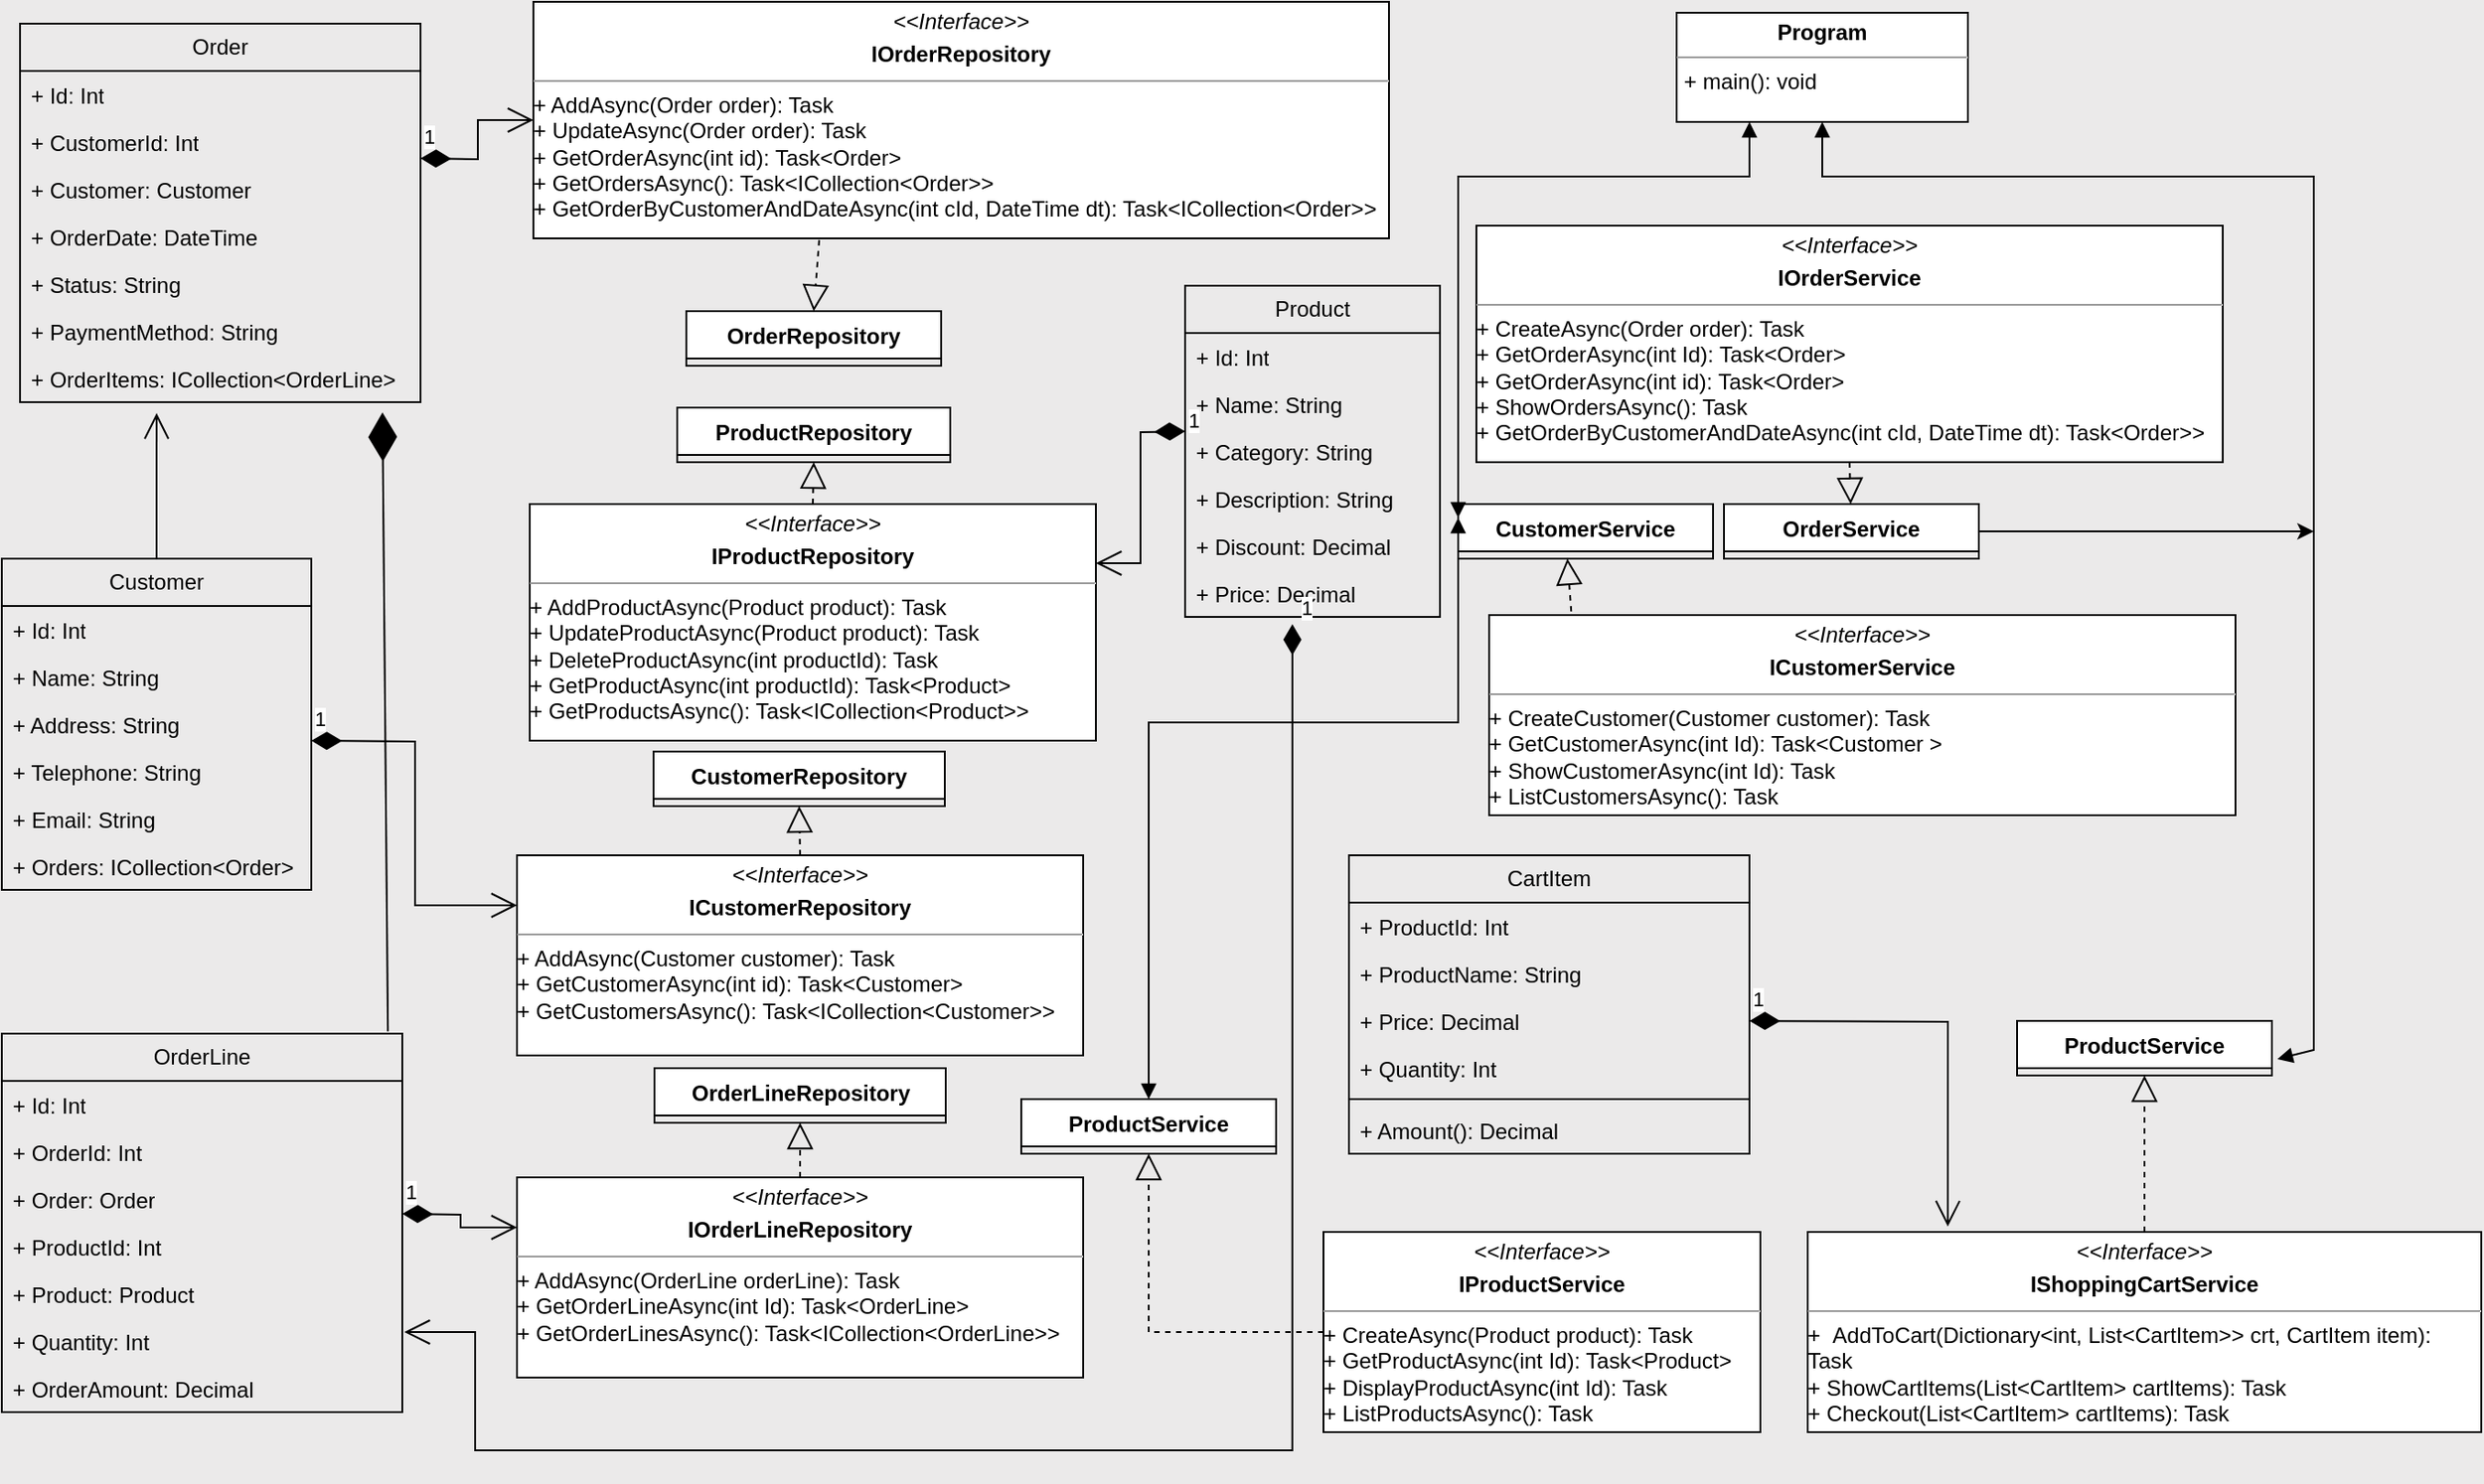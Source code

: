 <mxfile version="22.1.3" type="github">
  <diagram id="C5RBs43oDa-KdzZeNtuy" name="Page-1">
    <mxGraphModel dx="1386" dy="785" grid="1" gridSize="10" guides="1" tooltips="1" connect="1" arrows="1" fold="1" page="1" pageScale="1" pageWidth="827" pageHeight="1169" background="#ebeaea" math="0" shadow="0">
      <root>
        <mxCell id="WIyWlLk6GJQsqaUBKTNV-0" />
        <mxCell id="WIyWlLk6GJQsqaUBKTNV-1" parent="WIyWlLk6GJQsqaUBKTNV-0" />
        <mxCell id="kOOvbCI_bqlSAKAwKEm9-1" value="&lt;p style=&quot;margin:0px;margin-top:4px;text-align:center;&quot;&gt;&lt;b&gt;Program&lt;/b&gt;&lt;br&gt;&lt;/p&gt;&lt;hr size=&quot;1&quot;&gt;&lt;p style=&quot;margin:0px;margin-left:4px;&quot;&gt;&lt;/p&gt;&lt;p style=&quot;margin:0px;margin-left:4px;&quot;&gt;+ main(): void&lt;/p&gt;" style="verticalAlign=top;align=left;overflow=fill;fontSize=12;fontFamily=Helvetica;html=1;whiteSpace=wrap;" vertex="1" parent="WIyWlLk6GJQsqaUBKTNV-1">
          <mxGeometry x="930" y="10" width="160" height="60" as="geometry" />
        </mxCell>
        <mxCell id="kOOvbCI_bqlSAKAwKEm9-2" value="CustomerRepository" style="swimlane;fontStyle=1;align=center;verticalAlign=top;childLayout=stackLayout;horizontal=1;startSize=26;horizontalStack=0;resizeParent=1;resizeParentMax=0;resizeLast=0;collapsible=1;marginBottom=0;whiteSpace=wrap;html=1;" vertex="1" collapsed="1" parent="WIyWlLk6GJQsqaUBKTNV-1">
          <mxGeometry x="368" y="416" width="160" height="30" as="geometry">
            <mxRectangle x="40" y="400" width="310" height="138" as="alternateBounds" />
          </mxGeometry>
        </mxCell>
        <mxCell id="kOOvbCI_bqlSAKAwKEm9-3" value="- context: ICustomerRepository" style="text;strokeColor=none;fillColor=none;align=left;verticalAlign=top;spacingLeft=4;spacingRight=4;overflow=hidden;rotatable=0;points=[[0,0.5],[1,0.5]];portConstraint=eastwest;whiteSpace=wrap;html=1;" vertex="1" parent="kOOvbCI_bqlSAKAwKEm9-2">
          <mxGeometry y="26" width="310" height="26" as="geometry" />
        </mxCell>
        <mxCell id="kOOvbCI_bqlSAKAwKEm9-4" value="" style="line;strokeWidth=1;fillColor=none;align=left;verticalAlign=middle;spacingTop=-1;spacingLeft=3;spacingRight=3;rotatable=0;labelPosition=right;points=[];portConstraint=eastwest;strokeColor=inherit;" vertex="1" parent="kOOvbCI_bqlSAKAwKEm9-2">
          <mxGeometry y="52" width="310" height="8" as="geometry" />
        </mxCell>
        <mxCell id="kOOvbCI_bqlSAKAwKEm9-5" value="+ AddAsync(Customer customer): Task" style="text;strokeColor=none;fillColor=none;align=left;verticalAlign=top;spacingLeft=4;spacingRight=4;overflow=hidden;rotatable=0;points=[[0,0.5],[1,0.5]];portConstraint=eastwest;whiteSpace=wrap;html=1;" vertex="1" parent="kOOvbCI_bqlSAKAwKEm9-2">
          <mxGeometry y="60" width="310" height="26" as="geometry" />
        </mxCell>
        <mxCell id="kOOvbCI_bqlSAKAwKEm9-6" value="+ GetCustomerAsync(int id): Task&amp;lt;Customer&amp;gt;" style="text;strokeColor=none;fillColor=none;align=left;verticalAlign=top;spacingLeft=4;spacingRight=4;overflow=hidden;rotatable=0;points=[[0,0.5],[1,0.5]];portConstraint=eastwest;whiteSpace=wrap;html=1;" vertex="1" parent="kOOvbCI_bqlSAKAwKEm9-2">
          <mxGeometry y="86" width="310" height="26" as="geometry" />
        </mxCell>
        <mxCell id="kOOvbCI_bqlSAKAwKEm9-7" value="+ GetCustomersAsync(): Task&amp;lt;ICollection&amp;lt;Customer&amp;gt;&amp;gt;" style="text;strokeColor=none;fillColor=none;align=left;verticalAlign=top;spacingLeft=4;spacingRight=4;overflow=hidden;rotatable=0;points=[[0,0.5],[1,0.5]];portConstraint=eastwest;whiteSpace=wrap;html=1;" vertex="1" parent="kOOvbCI_bqlSAKAwKEm9-2">
          <mxGeometry y="112" width="310" height="26" as="geometry" />
        </mxCell>
        <mxCell id="kOOvbCI_bqlSAKAwKEm9-8" value="ProductRepository" style="swimlane;fontStyle=1;align=center;verticalAlign=top;childLayout=stackLayout;horizontal=1;startSize=26;horizontalStack=0;resizeParent=1;resizeParentMax=0;resizeLast=0;collapsible=1;marginBottom=0;whiteSpace=wrap;html=1;" vertex="1" collapsed="1" parent="WIyWlLk6GJQsqaUBKTNV-1">
          <mxGeometry x="381" y="227" width="150" height="30" as="geometry">
            <mxRectangle x="6" y="340" width="290" height="192" as="alternateBounds" />
          </mxGeometry>
        </mxCell>
        <mxCell id="kOOvbCI_bqlSAKAwKEm9-9" value="- context: IProductRepository" style="text;strokeColor=none;fillColor=none;align=left;verticalAlign=top;spacingLeft=4;spacingRight=4;overflow=hidden;rotatable=0;points=[[0,0.5],[1,0.5]];portConstraint=eastwest;whiteSpace=wrap;html=1;" vertex="1" parent="kOOvbCI_bqlSAKAwKEm9-8">
          <mxGeometry y="26" width="290" height="26" as="geometry" />
        </mxCell>
        <mxCell id="kOOvbCI_bqlSAKAwKEm9-10" value="" style="line;strokeWidth=1;fillColor=none;align=left;verticalAlign=middle;spacingTop=-1;spacingLeft=3;spacingRight=3;rotatable=0;labelPosition=right;points=[];portConstraint=eastwest;strokeColor=inherit;" vertex="1" parent="kOOvbCI_bqlSAKAwKEm9-8">
          <mxGeometry y="52" width="290" height="8" as="geometry" />
        </mxCell>
        <mxCell id="kOOvbCI_bqlSAKAwKEm9-11" value="+ AddProductAsync(Product product): Task" style="text;strokeColor=none;fillColor=none;align=left;verticalAlign=top;spacingLeft=4;spacingRight=4;overflow=hidden;rotatable=0;points=[[0,0.5],[1,0.5]];portConstraint=eastwest;whiteSpace=wrap;html=1;" vertex="1" parent="kOOvbCI_bqlSAKAwKEm9-8">
          <mxGeometry y="60" width="290" height="26" as="geometry" />
        </mxCell>
        <mxCell id="kOOvbCI_bqlSAKAwKEm9-15" value="+ UpdateProductAsync(Product product): Task" style="text;strokeColor=none;fillColor=none;align=left;verticalAlign=top;spacingLeft=4;spacingRight=4;overflow=hidden;rotatable=0;points=[[0,0.5],[1,0.5]];portConstraint=eastwest;whiteSpace=wrap;html=1;" vertex="1" parent="kOOvbCI_bqlSAKAwKEm9-8">
          <mxGeometry y="86" width="290" height="26" as="geometry" />
        </mxCell>
        <mxCell id="kOOvbCI_bqlSAKAwKEm9-16" value="+ DeleteProductAsync(int productId): Task" style="text;strokeColor=none;fillColor=none;align=left;verticalAlign=top;spacingLeft=4;spacingRight=4;overflow=hidden;rotatable=0;points=[[0,0.5],[1,0.5]];portConstraint=eastwest;whiteSpace=wrap;html=1;" vertex="1" parent="kOOvbCI_bqlSAKAwKEm9-8">
          <mxGeometry y="112" width="290" height="28" as="geometry" />
        </mxCell>
        <mxCell id="kOOvbCI_bqlSAKAwKEm9-12" value="+ GetProductAsync(int productId): Task&amp;lt;Product&amp;gt;" style="text;strokeColor=none;fillColor=none;align=left;verticalAlign=top;spacingLeft=4;spacingRight=4;overflow=hidden;rotatable=0;points=[[0,0.5],[1,0.5]];portConstraint=eastwest;whiteSpace=wrap;html=1;" vertex="1" parent="kOOvbCI_bqlSAKAwKEm9-8">
          <mxGeometry y="140" width="290" height="26" as="geometry" />
        </mxCell>
        <mxCell id="kOOvbCI_bqlSAKAwKEm9-13" value="+ GetProductsAsync(): Task&amp;lt;ICollection&amp;lt;Product&amp;gt;&amp;gt;" style="text;strokeColor=none;fillColor=none;align=left;verticalAlign=top;spacingLeft=4;spacingRight=4;overflow=hidden;rotatable=0;points=[[0,0.5],[1,0.5]];portConstraint=eastwest;whiteSpace=wrap;html=1;" vertex="1" parent="kOOvbCI_bqlSAKAwKEm9-8">
          <mxGeometry y="166" width="290" height="26" as="geometry" />
        </mxCell>
        <mxCell id="kOOvbCI_bqlSAKAwKEm9-17" value="OrderRepository" style="swimlane;fontStyle=1;align=center;verticalAlign=top;childLayout=stackLayout;horizontal=1;startSize=26;horizontalStack=0;resizeParent=1;resizeParentMax=0;resizeLast=0;collapsible=1;marginBottom=0;whiteSpace=wrap;html=1;" vertex="1" collapsed="1" parent="WIyWlLk6GJQsqaUBKTNV-1">
          <mxGeometry x="386" y="174" width="140" height="30" as="geometry">
            <mxRectangle x="6" y="165" width="480" height="190" as="alternateBounds" />
          </mxGeometry>
        </mxCell>
        <mxCell id="kOOvbCI_bqlSAKAwKEm9-18" value="- context: IOrderRepository" style="text;strokeColor=none;fillColor=none;align=left;verticalAlign=top;spacingLeft=4;spacingRight=4;overflow=hidden;rotatable=0;points=[[0,0.5],[1,0.5]];portConstraint=eastwest;whiteSpace=wrap;html=1;" vertex="1" parent="kOOvbCI_bqlSAKAwKEm9-17">
          <mxGeometry y="26" width="480" height="26" as="geometry" />
        </mxCell>
        <mxCell id="kOOvbCI_bqlSAKAwKEm9-19" value="" style="line;strokeWidth=1;fillColor=none;align=left;verticalAlign=middle;spacingTop=-1;spacingLeft=3;spacingRight=3;rotatable=0;labelPosition=right;points=[];portConstraint=eastwest;strokeColor=inherit;" vertex="1" parent="kOOvbCI_bqlSAKAwKEm9-17">
          <mxGeometry y="52" width="480" height="8" as="geometry" />
        </mxCell>
        <mxCell id="kOOvbCI_bqlSAKAwKEm9-20" value="+ AddAsync(Order order): Task" style="text;strokeColor=none;fillColor=none;align=left;verticalAlign=top;spacingLeft=4;spacingRight=4;overflow=hidden;rotatable=0;points=[[0,0.5],[1,0.5]];portConstraint=eastwest;whiteSpace=wrap;html=1;" vertex="1" parent="kOOvbCI_bqlSAKAwKEm9-17">
          <mxGeometry y="60" width="480" height="26" as="geometry" />
        </mxCell>
        <mxCell id="kOOvbCI_bqlSAKAwKEm9-24" value="+ &amp;nbsp;UpdateAsync(Order order): Task" style="text;strokeColor=none;fillColor=none;align=left;verticalAlign=top;spacingLeft=4;spacingRight=4;overflow=hidden;rotatable=0;points=[[0,0.5],[1,0.5]];portConstraint=eastwest;whiteSpace=wrap;html=1;" vertex="1" parent="kOOvbCI_bqlSAKAwKEm9-17">
          <mxGeometry y="86" width="480" height="26" as="geometry" />
        </mxCell>
        <mxCell id="kOOvbCI_bqlSAKAwKEm9-21" value="+ GetOrderAsync(int id): Task&amp;lt;Order&amp;gt;" style="text;strokeColor=none;fillColor=none;align=left;verticalAlign=top;spacingLeft=4;spacingRight=4;overflow=hidden;rotatable=0;points=[[0,0.5],[1,0.5]];portConstraint=eastwest;whiteSpace=wrap;html=1;" vertex="1" parent="kOOvbCI_bqlSAKAwKEm9-17">
          <mxGeometry y="112" width="480" height="26" as="geometry" />
        </mxCell>
        <mxCell id="kOOvbCI_bqlSAKAwKEm9-22" value="+ GetOrdersAsync(): Task&amp;lt;ICollection&amp;lt;Order&amp;gt;&amp;gt;" style="text;strokeColor=none;fillColor=none;align=left;verticalAlign=top;spacingLeft=4;spacingRight=4;overflow=hidden;rotatable=0;points=[[0,0.5],[1,0.5]];portConstraint=eastwest;whiteSpace=wrap;html=1;" vertex="1" parent="kOOvbCI_bqlSAKAwKEm9-17">
          <mxGeometry y="138" width="480" height="26" as="geometry" />
        </mxCell>
        <mxCell id="kOOvbCI_bqlSAKAwKEm9-25" value="+ GetOrderByCustomerAndDateAsync(int cId, DateTime dt): Task&amp;lt;ICollection&amp;lt;Order&amp;gt;&amp;gt;" style="text;strokeColor=none;fillColor=none;align=left;verticalAlign=top;spacingLeft=4;spacingRight=4;overflow=hidden;rotatable=0;points=[[0,0.5],[1,0.5]];portConstraint=eastwest;whiteSpace=wrap;html=1;" vertex="1" parent="kOOvbCI_bqlSAKAwKEm9-17">
          <mxGeometry y="164" width="480" height="26" as="geometry" />
        </mxCell>
        <mxCell id="kOOvbCI_bqlSAKAwKEm9-27" value="OrderLineRepository" style="swimlane;fontStyle=1;align=center;verticalAlign=top;childLayout=stackLayout;horizontal=1;startSize=26;horizontalStack=0;resizeParent=1;resizeParentMax=0;resizeLast=0;collapsible=1;marginBottom=0;whiteSpace=wrap;html=1;" vertex="1" collapsed="1" parent="WIyWlLk6GJQsqaUBKTNV-1">
          <mxGeometry x="368.5" y="590" width="160" height="30" as="geometry">
            <mxRectangle x="380" y="400" width="310" height="138" as="alternateBounds" />
          </mxGeometry>
        </mxCell>
        <mxCell id="kOOvbCI_bqlSAKAwKEm9-28" value="- context: IOrderLineRepository" style="text;strokeColor=none;fillColor=none;align=left;verticalAlign=top;spacingLeft=4;spacingRight=4;overflow=hidden;rotatable=0;points=[[0,0.5],[1,0.5]];portConstraint=eastwest;whiteSpace=wrap;html=1;" vertex="1" parent="kOOvbCI_bqlSAKAwKEm9-27">
          <mxGeometry y="26" width="310" height="26" as="geometry" />
        </mxCell>
        <mxCell id="kOOvbCI_bqlSAKAwKEm9-29" value="" style="line;strokeWidth=1;fillColor=none;align=left;verticalAlign=middle;spacingTop=-1;spacingLeft=3;spacingRight=3;rotatable=0;labelPosition=right;points=[];portConstraint=eastwest;strokeColor=inherit;" vertex="1" parent="kOOvbCI_bqlSAKAwKEm9-27">
          <mxGeometry y="52" width="310" height="8" as="geometry" />
        </mxCell>
        <mxCell id="kOOvbCI_bqlSAKAwKEm9-30" value="+ AddAsync(OrderLine orderLine): Task" style="text;strokeColor=none;fillColor=none;align=left;verticalAlign=top;spacingLeft=4;spacingRight=4;overflow=hidden;rotatable=0;points=[[0,0.5],[1,0.5]];portConstraint=eastwest;whiteSpace=wrap;html=1;" vertex="1" parent="kOOvbCI_bqlSAKAwKEm9-27">
          <mxGeometry y="60" width="310" height="26" as="geometry" />
        </mxCell>
        <mxCell id="kOOvbCI_bqlSAKAwKEm9-31" value="+ GetOrderLineAsync(int Id): Task&amp;lt;OrderLine&amp;gt;" style="text;strokeColor=none;fillColor=none;align=left;verticalAlign=top;spacingLeft=4;spacingRight=4;overflow=hidden;rotatable=0;points=[[0,0.5],[1,0.5]];portConstraint=eastwest;whiteSpace=wrap;html=1;" vertex="1" parent="kOOvbCI_bqlSAKAwKEm9-27">
          <mxGeometry y="86" width="310" height="26" as="geometry" />
        </mxCell>
        <mxCell id="kOOvbCI_bqlSAKAwKEm9-32" value="+ GetOrderLinesAsync(): Task&amp;lt;ICollection&amp;lt;OrderLine&amp;gt;&amp;gt;" style="text;strokeColor=none;fillColor=none;align=left;verticalAlign=top;spacingLeft=4;spacingRight=4;overflow=hidden;rotatable=0;points=[[0,0.5],[1,0.5]];portConstraint=eastwest;whiteSpace=wrap;html=1;" vertex="1" parent="kOOvbCI_bqlSAKAwKEm9-27">
          <mxGeometry y="112" width="310" height="26" as="geometry" />
        </mxCell>
        <mxCell id="kOOvbCI_bqlSAKAwKEm9-35" value="Customer" style="swimlane;fontStyle=0;childLayout=stackLayout;horizontal=1;startSize=26;fillColor=none;horizontalStack=0;resizeParent=1;resizeParentMax=0;resizeLast=0;collapsible=1;marginBottom=0;whiteSpace=wrap;html=1;" vertex="1" parent="WIyWlLk6GJQsqaUBKTNV-1">
          <mxGeometry x="10" y="310" width="170" height="182" as="geometry" />
        </mxCell>
        <mxCell id="kOOvbCI_bqlSAKAwKEm9-36" value="+ Id: Int" style="text;strokeColor=none;fillColor=none;align=left;verticalAlign=top;spacingLeft=4;spacingRight=4;overflow=hidden;rotatable=0;points=[[0,0.5],[1,0.5]];portConstraint=eastwest;whiteSpace=wrap;html=1;" vertex="1" parent="kOOvbCI_bqlSAKAwKEm9-35">
          <mxGeometry y="26" width="170" height="26" as="geometry" />
        </mxCell>
        <mxCell id="kOOvbCI_bqlSAKAwKEm9-37" value="+ Name: String" style="text;strokeColor=none;fillColor=none;align=left;verticalAlign=top;spacingLeft=4;spacingRight=4;overflow=hidden;rotatable=0;points=[[0,0.5],[1,0.5]];portConstraint=eastwest;whiteSpace=wrap;html=1;" vertex="1" parent="kOOvbCI_bqlSAKAwKEm9-35">
          <mxGeometry y="52" width="170" height="26" as="geometry" />
        </mxCell>
        <mxCell id="kOOvbCI_bqlSAKAwKEm9-38" value="+ Address: String" style="text;strokeColor=none;fillColor=none;align=left;verticalAlign=top;spacingLeft=4;spacingRight=4;overflow=hidden;rotatable=0;points=[[0,0.5],[1,0.5]];portConstraint=eastwest;whiteSpace=wrap;html=1;" vertex="1" parent="kOOvbCI_bqlSAKAwKEm9-35">
          <mxGeometry y="78" width="170" height="26" as="geometry" />
        </mxCell>
        <mxCell id="kOOvbCI_bqlSAKAwKEm9-39" value="+ Telephone: String" style="text;strokeColor=none;fillColor=none;align=left;verticalAlign=top;spacingLeft=4;spacingRight=4;overflow=hidden;rotatable=0;points=[[0,0.5],[1,0.5]];portConstraint=eastwest;whiteSpace=wrap;html=1;" vertex="1" parent="kOOvbCI_bqlSAKAwKEm9-35">
          <mxGeometry y="104" width="170" height="26" as="geometry" />
        </mxCell>
        <mxCell id="kOOvbCI_bqlSAKAwKEm9-40" value="+ Email: String" style="text;strokeColor=none;fillColor=none;align=left;verticalAlign=top;spacingLeft=4;spacingRight=4;overflow=hidden;rotatable=0;points=[[0,0.5],[1,0.5]];portConstraint=eastwest;whiteSpace=wrap;html=1;" vertex="1" parent="kOOvbCI_bqlSAKAwKEm9-35">
          <mxGeometry y="130" width="170" height="26" as="geometry" />
        </mxCell>
        <mxCell id="kOOvbCI_bqlSAKAwKEm9-41" value="+ Orders: ICollection&amp;lt;Order&amp;gt;" style="text;strokeColor=none;fillColor=none;align=left;verticalAlign=top;spacingLeft=4;spacingRight=4;overflow=hidden;rotatable=0;points=[[0,0.5],[1,0.5]];portConstraint=eastwest;whiteSpace=wrap;html=1;" vertex="1" parent="kOOvbCI_bqlSAKAwKEm9-35">
          <mxGeometry y="156" width="170" height="26" as="geometry" />
        </mxCell>
        <mxCell id="kOOvbCI_bqlSAKAwKEm9-42" value="Product" style="swimlane;fontStyle=0;childLayout=stackLayout;horizontal=1;startSize=26;fillColor=none;horizontalStack=0;resizeParent=1;resizeParentMax=0;resizeLast=0;collapsible=1;marginBottom=0;whiteSpace=wrap;html=1;" vertex="1" parent="WIyWlLk6GJQsqaUBKTNV-1">
          <mxGeometry x="660" y="160" width="140" height="182" as="geometry" />
        </mxCell>
        <mxCell id="kOOvbCI_bqlSAKAwKEm9-43" value="+ Id: Int" style="text;strokeColor=none;fillColor=none;align=left;verticalAlign=top;spacingLeft=4;spacingRight=4;overflow=hidden;rotatable=0;points=[[0,0.5],[1,0.5]];portConstraint=eastwest;whiteSpace=wrap;html=1;" vertex="1" parent="kOOvbCI_bqlSAKAwKEm9-42">
          <mxGeometry y="26" width="140" height="26" as="geometry" />
        </mxCell>
        <mxCell id="kOOvbCI_bqlSAKAwKEm9-44" value="+ Name: String" style="text;strokeColor=none;fillColor=none;align=left;verticalAlign=top;spacingLeft=4;spacingRight=4;overflow=hidden;rotatable=0;points=[[0,0.5],[1,0.5]];portConstraint=eastwest;whiteSpace=wrap;html=1;" vertex="1" parent="kOOvbCI_bqlSAKAwKEm9-42">
          <mxGeometry y="52" width="140" height="26" as="geometry" />
        </mxCell>
        <mxCell id="kOOvbCI_bqlSAKAwKEm9-112" value="1" style="endArrow=open;html=1;endSize=12;startArrow=diamondThin;startSize=14;startFill=1;edgeStyle=orthogonalEdgeStyle;align=left;verticalAlign=bottom;rounded=0;entryX=1;entryY=0.25;entryDx=0;entryDy=0;" edge="1" parent="kOOvbCI_bqlSAKAwKEm9-42" target="kOOvbCI_bqlSAKAwKEm9-84">
          <mxGeometry x="-1" y="3" relative="1" as="geometry">
            <mxPoint y="80" as="sourcePoint" />
            <mxPoint x="160" y="80" as="targetPoint" />
          </mxGeometry>
        </mxCell>
        <mxCell id="kOOvbCI_bqlSAKAwKEm9-45" value="+ Category: String" style="text;strokeColor=none;fillColor=none;align=left;verticalAlign=top;spacingLeft=4;spacingRight=4;overflow=hidden;rotatable=0;points=[[0,0.5],[1,0.5]];portConstraint=eastwest;whiteSpace=wrap;html=1;" vertex="1" parent="kOOvbCI_bqlSAKAwKEm9-42">
          <mxGeometry y="78" width="140" height="26" as="geometry" />
        </mxCell>
        <mxCell id="kOOvbCI_bqlSAKAwKEm9-46" value="+ Description: String" style="text;strokeColor=none;fillColor=none;align=left;verticalAlign=top;spacingLeft=4;spacingRight=4;overflow=hidden;rotatable=0;points=[[0,0.5],[1,0.5]];portConstraint=eastwest;whiteSpace=wrap;html=1;" vertex="1" parent="kOOvbCI_bqlSAKAwKEm9-42">
          <mxGeometry y="104" width="140" height="26" as="geometry" />
        </mxCell>
        <mxCell id="kOOvbCI_bqlSAKAwKEm9-47" value="+ Discount: Decimal" style="text;strokeColor=none;fillColor=none;align=left;verticalAlign=top;spacingLeft=4;spacingRight=4;overflow=hidden;rotatable=0;points=[[0,0.5],[1,0.5]];portConstraint=eastwest;whiteSpace=wrap;html=1;" vertex="1" parent="kOOvbCI_bqlSAKAwKEm9-42">
          <mxGeometry y="130" width="140" height="26" as="geometry" />
        </mxCell>
        <mxCell id="kOOvbCI_bqlSAKAwKEm9-48" value="+ Price: Decimal" style="text;strokeColor=none;fillColor=none;align=left;verticalAlign=top;spacingLeft=4;spacingRight=4;overflow=hidden;rotatable=0;points=[[0,0.5],[1,0.5]];portConstraint=eastwest;whiteSpace=wrap;html=1;" vertex="1" parent="kOOvbCI_bqlSAKAwKEm9-42">
          <mxGeometry y="156" width="140" height="26" as="geometry" />
        </mxCell>
        <mxCell id="kOOvbCI_bqlSAKAwKEm9-50" value="Order" style="swimlane;fontStyle=0;childLayout=stackLayout;horizontal=1;startSize=26;fillColor=none;horizontalStack=0;resizeParent=1;resizeParentMax=0;resizeLast=0;collapsible=1;marginBottom=0;whiteSpace=wrap;html=1;" vertex="1" parent="WIyWlLk6GJQsqaUBKTNV-1">
          <mxGeometry x="20" y="16" width="220" height="208" as="geometry" />
        </mxCell>
        <mxCell id="kOOvbCI_bqlSAKAwKEm9-51" value="+ Id: Int" style="text;strokeColor=none;fillColor=none;align=left;verticalAlign=top;spacingLeft=4;spacingRight=4;overflow=hidden;rotatable=0;points=[[0,0.5],[1,0.5]];portConstraint=eastwest;whiteSpace=wrap;html=1;" vertex="1" parent="kOOvbCI_bqlSAKAwKEm9-50">
          <mxGeometry y="26" width="220" height="26" as="geometry" />
        </mxCell>
        <mxCell id="kOOvbCI_bqlSAKAwKEm9-52" value="+ CustomerId: Int" style="text;strokeColor=none;fillColor=none;align=left;verticalAlign=top;spacingLeft=4;spacingRight=4;overflow=hidden;rotatable=0;points=[[0,0.5],[1,0.5]];portConstraint=eastwest;whiteSpace=wrap;html=1;" vertex="1" parent="kOOvbCI_bqlSAKAwKEm9-50">
          <mxGeometry y="52" width="220" height="26" as="geometry" />
        </mxCell>
        <mxCell id="kOOvbCI_bqlSAKAwKEm9-53" value="+ Customer: Customer" style="text;strokeColor=none;fillColor=none;align=left;verticalAlign=top;spacingLeft=4;spacingRight=4;overflow=hidden;rotatable=0;points=[[0,0.5],[1,0.5]];portConstraint=eastwest;whiteSpace=wrap;html=1;" vertex="1" parent="kOOvbCI_bqlSAKAwKEm9-50">
          <mxGeometry y="78" width="220" height="26" as="geometry" />
        </mxCell>
        <mxCell id="kOOvbCI_bqlSAKAwKEm9-54" value="+ OrderDate: DateTime" style="text;strokeColor=none;fillColor=none;align=left;verticalAlign=top;spacingLeft=4;spacingRight=4;overflow=hidden;rotatable=0;points=[[0,0.5],[1,0.5]];portConstraint=eastwest;whiteSpace=wrap;html=1;" vertex="1" parent="kOOvbCI_bqlSAKAwKEm9-50">
          <mxGeometry y="104" width="220" height="26" as="geometry" />
        </mxCell>
        <mxCell id="kOOvbCI_bqlSAKAwKEm9-55" value="+ Status: String" style="text;strokeColor=none;fillColor=none;align=left;verticalAlign=top;spacingLeft=4;spacingRight=4;overflow=hidden;rotatable=0;points=[[0,0.5],[1,0.5]];portConstraint=eastwest;whiteSpace=wrap;html=1;" vertex="1" parent="kOOvbCI_bqlSAKAwKEm9-50">
          <mxGeometry y="130" width="220" height="26" as="geometry" />
        </mxCell>
        <mxCell id="kOOvbCI_bqlSAKAwKEm9-58" value="+ PaymentMethod: String" style="text;strokeColor=none;fillColor=none;align=left;verticalAlign=top;spacingLeft=4;spacingRight=4;overflow=hidden;rotatable=0;points=[[0,0.5],[1,0.5]];portConstraint=eastwest;whiteSpace=wrap;html=1;" vertex="1" parent="kOOvbCI_bqlSAKAwKEm9-50">
          <mxGeometry y="156" width="220" height="26" as="geometry" />
        </mxCell>
        <mxCell id="kOOvbCI_bqlSAKAwKEm9-56" value="+ OrderItems: ICollection&amp;lt;OrderLine&amp;gt;" style="text;strokeColor=none;fillColor=none;align=left;verticalAlign=top;spacingLeft=4;spacingRight=4;overflow=hidden;rotatable=0;points=[[0,0.5],[1,0.5]];portConstraint=eastwest;whiteSpace=wrap;html=1;" vertex="1" parent="kOOvbCI_bqlSAKAwKEm9-50">
          <mxGeometry y="182" width="220" height="26" as="geometry" />
        </mxCell>
        <mxCell id="kOOvbCI_bqlSAKAwKEm9-59" value="OrderLine" style="swimlane;fontStyle=0;childLayout=stackLayout;horizontal=1;startSize=26;fillColor=none;horizontalStack=0;resizeParent=1;resizeParentMax=0;resizeLast=0;collapsible=1;marginBottom=0;whiteSpace=wrap;html=1;" vertex="1" parent="WIyWlLk6GJQsqaUBKTNV-1">
          <mxGeometry x="10" y="571" width="220" height="208" as="geometry" />
        </mxCell>
        <mxCell id="kOOvbCI_bqlSAKAwKEm9-60" value="+ Id: Int" style="text;strokeColor=none;fillColor=none;align=left;verticalAlign=top;spacingLeft=4;spacingRight=4;overflow=hidden;rotatable=0;points=[[0,0.5],[1,0.5]];portConstraint=eastwest;whiteSpace=wrap;html=1;" vertex="1" parent="kOOvbCI_bqlSAKAwKEm9-59">
          <mxGeometry y="26" width="220" height="26" as="geometry" />
        </mxCell>
        <mxCell id="kOOvbCI_bqlSAKAwKEm9-61" value="+ OrderId: Int" style="text;strokeColor=none;fillColor=none;align=left;verticalAlign=top;spacingLeft=4;spacingRight=4;overflow=hidden;rotatable=0;points=[[0,0.5],[1,0.5]];portConstraint=eastwest;whiteSpace=wrap;html=1;" vertex="1" parent="kOOvbCI_bqlSAKAwKEm9-59">
          <mxGeometry y="52" width="220" height="26" as="geometry" />
        </mxCell>
        <mxCell id="kOOvbCI_bqlSAKAwKEm9-62" value="+ Order: Order" style="text;strokeColor=none;fillColor=none;align=left;verticalAlign=top;spacingLeft=4;spacingRight=4;overflow=hidden;rotatable=0;points=[[0,0.5],[1,0.5]];portConstraint=eastwest;whiteSpace=wrap;html=1;" vertex="1" parent="kOOvbCI_bqlSAKAwKEm9-59">
          <mxGeometry y="78" width="220" height="26" as="geometry" />
        </mxCell>
        <mxCell id="kOOvbCI_bqlSAKAwKEm9-107" value="1" style="endArrow=open;html=1;endSize=12;startArrow=diamondThin;startSize=14;startFill=1;edgeStyle=orthogonalEdgeStyle;align=left;verticalAlign=bottom;rounded=0;entryX=0;entryY=0.25;entryDx=0;entryDy=0;" edge="1" parent="kOOvbCI_bqlSAKAwKEm9-59" target="kOOvbCI_bqlSAKAwKEm9-97">
          <mxGeometry x="-1" y="3" relative="1" as="geometry">
            <mxPoint x="220" y="99" as="sourcePoint" />
            <mxPoint x="380" y="99" as="targetPoint" />
          </mxGeometry>
        </mxCell>
        <mxCell id="kOOvbCI_bqlSAKAwKEm9-68" value="+ ProductId: Int" style="text;strokeColor=none;fillColor=none;align=left;verticalAlign=top;spacingLeft=4;spacingRight=4;overflow=hidden;rotatable=0;points=[[0,0.5],[1,0.5]];portConstraint=eastwest;whiteSpace=wrap;html=1;" vertex="1" parent="kOOvbCI_bqlSAKAwKEm9-59">
          <mxGeometry y="104" width="220" height="26" as="geometry" />
        </mxCell>
        <mxCell id="kOOvbCI_bqlSAKAwKEm9-69" value="+ Product: Product" style="text;strokeColor=none;fillColor=none;align=left;verticalAlign=top;spacingLeft=4;spacingRight=4;overflow=hidden;rotatable=0;points=[[0,0.5],[1,0.5]];portConstraint=eastwest;whiteSpace=wrap;html=1;" vertex="1" parent="kOOvbCI_bqlSAKAwKEm9-59">
          <mxGeometry y="130" width="220" height="26" as="geometry" />
        </mxCell>
        <mxCell id="kOOvbCI_bqlSAKAwKEm9-63" value="+ Quantity: Int" style="text;strokeColor=none;fillColor=none;align=left;verticalAlign=top;spacingLeft=4;spacingRight=4;overflow=hidden;rotatable=0;points=[[0,0.5],[1,0.5]];portConstraint=eastwest;whiteSpace=wrap;html=1;" vertex="1" parent="kOOvbCI_bqlSAKAwKEm9-59">
          <mxGeometry y="156" width="220" height="26" as="geometry" />
        </mxCell>
        <mxCell id="kOOvbCI_bqlSAKAwKEm9-64" value="+ OrderAmount: Decimal" style="text;strokeColor=none;fillColor=none;align=left;verticalAlign=top;spacingLeft=4;spacingRight=4;overflow=hidden;rotatable=0;points=[[0,0.5],[1,0.5]];portConstraint=eastwest;whiteSpace=wrap;html=1;" vertex="1" parent="kOOvbCI_bqlSAKAwKEm9-59">
          <mxGeometry y="182" width="220" height="26" as="geometry" />
        </mxCell>
        <mxCell id="kOOvbCI_bqlSAKAwKEm9-72" value="CartItem" style="swimlane;fontStyle=0;childLayout=stackLayout;horizontal=1;startSize=26;fillColor=none;horizontalStack=0;resizeParent=1;resizeParentMax=0;resizeLast=0;collapsible=1;marginBottom=0;whiteSpace=wrap;html=1;" vertex="1" parent="WIyWlLk6GJQsqaUBKTNV-1">
          <mxGeometry x="750" y="473" width="220" height="164" as="geometry" />
        </mxCell>
        <mxCell id="kOOvbCI_bqlSAKAwKEm9-73" value="+ ProductId: Int" style="text;strokeColor=none;fillColor=none;align=left;verticalAlign=top;spacingLeft=4;spacingRight=4;overflow=hidden;rotatable=0;points=[[0,0.5],[1,0.5]];portConstraint=eastwest;whiteSpace=wrap;html=1;" vertex="1" parent="kOOvbCI_bqlSAKAwKEm9-72">
          <mxGeometry y="26" width="220" height="26" as="geometry" />
        </mxCell>
        <mxCell id="kOOvbCI_bqlSAKAwKEm9-74" value="+ ProductName: String" style="text;strokeColor=none;fillColor=none;align=left;verticalAlign=top;spacingLeft=4;spacingRight=4;overflow=hidden;rotatable=0;points=[[0,0.5],[1,0.5]];portConstraint=eastwest;whiteSpace=wrap;html=1;" vertex="1" parent="kOOvbCI_bqlSAKAwKEm9-72">
          <mxGeometry y="52" width="220" height="26" as="geometry" />
        </mxCell>
        <mxCell id="kOOvbCI_bqlSAKAwKEm9-77" value="+ Price: Decimal" style="text;strokeColor=none;fillColor=none;align=left;verticalAlign=top;spacingLeft=4;spacingRight=4;overflow=hidden;rotatable=0;points=[[0,0.5],[1,0.5]];portConstraint=eastwest;whiteSpace=wrap;html=1;" vertex="1" parent="kOOvbCI_bqlSAKAwKEm9-72">
          <mxGeometry y="78" width="220" height="26" as="geometry" />
        </mxCell>
        <mxCell id="kOOvbCI_bqlSAKAwKEm9-78" value="+ Quantity: Int" style="text;strokeColor=none;fillColor=none;align=left;verticalAlign=top;spacingLeft=4;spacingRight=4;overflow=hidden;rotatable=0;points=[[0,0.5],[1,0.5]];portConstraint=eastwest;whiteSpace=wrap;html=1;" vertex="1" parent="kOOvbCI_bqlSAKAwKEm9-72">
          <mxGeometry y="104" width="220" height="26" as="geometry" />
        </mxCell>
        <mxCell id="kOOvbCI_bqlSAKAwKEm9-82" value="" style="line;strokeWidth=1;fillColor=none;align=left;verticalAlign=middle;spacingTop=-1;spacingLeft=3;spacingRight=3;rotatable=0;labelPosition=right;points=[];portConstraint=eastwest;strokeColor=inherit;" vertex="1" parent="kOOvbCI_bqlSAKAwKEm9-72">
          <mxGeometry y="130" width="220" height="8" as="geometry" />
        </mxCell>
        <mxCell id="kOOvbCI_bqlSAKAwKEm9-79" value="+ Amount(): Decimal" style="text;strokeColor=none;fillColor=none;align=left;verticalAlign=top;spacingLeft=4;spacingRight=4;overflow=hidden;rotatable=0;points=[[0,0.5],[1,0.5]];portConstraint=eastwest;whiteSpace=wrap;html=1;" vertex="1" parent="kOOvbCI_bqlSAKAwKEm9-72">
          <mxGeometry y="138" width="220" height="26" as="geometry" />
        </mxCell>
        <mxCell id="kOOvbCI_bqlSAKAwKEm9-83" value="&lt;p style=&quot;margin:0px;margin-top:4px;text-align:center;&quot;&gt;&lt;i&gt;&amp;lt;&amp;lt;Interface&amp;gt;&amp;gt;&lt;/i&gt;&lt;/p&gt;&lt;p style=&quot;margin:0px;margin-top:4px;text-align:center;&quot;&gt;&lt;b&gt;ICustomerRepository&lt;/b&gt;&lt;br&gt;&lt;/p&gt;&lt;hr size=&quot;1&quot;&gt;+ AddAsync(Customer customer): Task&lt;br&gt;+ GetCustomerAsync(int id): Task&amp;lt;Customer&amp;gt;&lt;br&gt;+ GetCustomersAsync(): Task&amp;lt;ICollection&amp;lt;Customer&amp;gt;&amp;gt;&lt;span style=&quot;background-color: initial;&quot;&gt;&lt;br&gt;&lt;/span&gt;" style="verticalAlign=top;align=left;overflow=fill;fontSize=12;fontFamily=Helvetica;html=1;whiteSpace=wrap;" vertex="1" parent="WIyWlLk6GJQsqaUBKTNV-1">
          <mxGeometry x="293" y="473" width="311" height="110" as="geometry" />
        </mxCell>
        <mxCell id="kOOvbCI_bqlSAKAwKEm9-84" value="&lt;p style=&quot;margin:0px;margin-top:4px;text-align:center;&quot;&gt;&lt;i&gt;&amp;lt;&amp;lt;Interface&amp;gt;&amp;gt;&lt;/i&gt;&lt;/p&gt;&lt;p style=&quot;margin:0px;margin-top:4px;text-align:center;&quot;&gt;&lt;b&gt;IProductRepository&lt;/b&gt;&lt;br&gt;&lt;/p&gt;&lt;hr size=&quot;1&quot;&gt;+ AddProductAsync(Product product): Task&lt;br&gt;+ UpdateProductAsync(Product product): Task&lt;br&gt;+ DeleteProductAsync(int productId): Task&lt;br&gt;+ GetProductAsync(int productId): Task&amp;lt;Product&amp;gt;&lt;br&gt;+ GetProductsAsync(): Task&amp;lt;ICollection&amp;lt;Product&amp;gt;&amp;gt;&lt;br&gt;&lt;span style=&quot;background-color: initial;&quot;&gt;&lt;br&gt;&lt;/span&gt;" style="verticalAlign=top;align=left;overflow=fill;fontSize=12;fontFamily=Helvetica;html=1;whiteSpace=wrap;" vertex="1" parent="WIyWlLk6GJQsqaUBKTNV-1">
          <mxGeometry x="300" y="280" width="311" height="130" as="geometry" />
        </mxCell>
        <mxCell id="kOOvbCI_bqlSAKAwKEm9-86" value="&lt;p style=&quot;margin:0px;margin-top:4px;text-align:center;&quot;&gt;&lt;i&gt;&amp;lt;&amp;lt;Interface&amp;gt;&amp;gt;&lt;/i&gt;&lt;/p&gt;&lt;p style=&quot;margin:0px;margin-top:4px;text-align:center;&quot;&gt;&lt;b&gt;IOrderRepository&lt;/b&gt;&lt;br&gt;&lt;/p&gt;&lt;hr size=&quot;1&quot;&gt;+ AddAsync(Order order): Task&lt;br&gt;+ UpdateAsync(Order order): Task&lt;br&gt;+ GetOrderAsync(int id): Task&amp;lt;Order&amp;gt;&lt;br&gt;+ GetOrdersAsync(): Task&amp;lt;ICollection&amp;lt;Order&amp;gt;&amp;gt;&lt;br&gt;+ GetOrderByCustomerAndDateAsync(int cId, DateTime dt): Task&amp;lt;ICollection&amp;lt;Order&amp;gt;&amp;gt;&lt;span style=&quot;background-color: initial;&quot;&gt;&lt;br&gt;&lt;/span&gt;" style="verticalAlign=top;align=left;overflow=fill;fontSize=12;fontFamily=Helvetica;html=1;whiteSpace=wrap;" vertex="1" parent="WIyWlLk6GJQsqaUBKTNV-1">
          <mxGeometry x="302" y="4" width="470" height="130" as="geometry" />
        </mxCell>
        <mxCell id="kOOvbCI_bqlSAKAwKEm9-93" value="" style="endArrow=block;dashed=1;endFill=0;endSize=12;html=1;rounded=0;entryX=0.5;entryY=0;entryDx=0;entryDy=0;exitX=0.334;exitY=1.007;exitDx=0;exitDy=0;exitPerimeter=0;" edge="1" parent="WIyWlLk6GJQsqaUBKTNV-1" source="kOOvbCI_bqlSAKAwKEm9-86" target="kOOvbCI_bqlSAKAwKEm9-17">
          <mxGeometry width="160" relative="1" as="geometry">
            <mxPoint x="382" y="130" as="sourcePoint" />
            <mxPoint x="376" y="165" as="targetPoint" />
            <Array as="points" />
          </mxGeometry>
        </mxCell>
        <mxCell id="kOOvbCI_bqlSAKAwKEm9-94" value="" style="endArrow=block;dashed=1;endFill=0;endSize=12;html=1;rounded=0;exitX=0.5;exitY=0;exitDx=0;exitDy=0;entryX=0.5;entryY=1;entryDx=0;entryDy=0;" edge="1" parent="WIyWlLk6GJQsqaUBKTNV-1" source="kOOvbCI_bqlSAKAwKEm9-84" target="kOOvbCI_bqlSAKAwKEm9-8">
          <mxGeometry width="160" relative="1" as="geometry">
            <mxPoint x="677" y="360" as="sourcePoint" />
            <mxPoint x="837" y="360" as="targetPoint" />
          </mxGeometry>
        </mxCell>
        <mxCell id="kOOvbCI_bqlSAKAwKEm9-95" value="" style="endArrow=block;dashed=1;endFill=0;endSize=12;html=1;rounded=0;exitX=0.5;exitY=0;exitDx=0;exitDy=0;entryX=0.5;entryY=1;entryDx=0;entryDy=0;" edge="1" parent="WIyWlLk6GJQsqaUBKTNV-1" source="kOOvbCI_bqlSAKAwKEm9-83" target="kOOvbCI_bqlSAKAwKEm9-2">
          <mxGeometry width="160" relative="1" as="geometry">
            <mxPoint x="689" y="470" as="sourcePoint" />
            <mxPoint x="849" y="470" as="targetPoint" />
          </mxGeometry>
        </mxCell>
        <mxCell id="kOOvbCI_bqlSAKAwKEm9-96" value="" style="endArrow=block;dashed=1;endFill=0;endSize=12;html=1;rounded=0;exitX=0.5;exitY=1;exitDx=0;exitDy=0;" edge="1" parent="WIyWlLk6GJQsqaUBKTNV-1" source="kOOvbCI_bqlSAKAwKEm9-113" target="kOOvbCI_bqlSAKAwKEm9-114">
          <mxGeometry width="160" relative="1" as="geometry">
            <mxPoint x="1081" y="390" as="sourcePoint" />
            <mxPoint x="1241" y="390" as="targetPoint" />
          </mxGeometry>
        </mxCell>
        <mxCell id="kOOvbCI_bqlSAKAwKEm9-97" value="&lt;p style=&quot;margin:0px;margin-top:4px;text-align:center;&quot;&gt;&lt;i&gt;&amp;lt;&amp;lt;Interface&amp;gt;&amp;gt;&lt;/i&gt;&lt;/p&gt;&lt;p style=&quot;margin:0px;margin-top:4px;text-align:center;&quot;&gt;&lt;b&gt;IOrderLineRepository&lt;/b&gt;&lt;br&gt;&lt;/p&gt;&lt;hr size=&quot;1&quot;&gt;+ AddAsync(OrderLine orderLine): Task&lt;br&gt;+ GetOrderLineAsync(int Id): Task&amp;lt;OrderLine&amp;gt;&lt;br&gt;+ GetOrderLinesAsync(): Task&amp;lt;ICollection&amp;lt;OrderLine&amp;gt;&amp;gt;&lt;span style=&quot;background-color: initial;&quot;&gt;&lt;br&gt;&lt;/span&gt;" style="verticalAlign=top;align=left;overflow=fill;fontSize=12;fontFamily=Helvetica;html=1;whiteSpace=wrap;" vertex="1" parent="WIyWlLk6GJQsqaUBKTNV-1">
          <mxGeometry x="293" y="650" width="311" height="110" as="geometry" />
        </mxCell>
        <mxCell id="kOOvbCI_bqlSAKAwKEm9-99" value="" style="endArrow=block;dashed=1;endFill=0;endSize=12;html=1;rounded=0;exitX=0.5;exitY=0;exitDx=0;exitDy=0;entryX=0.5;entryY=1;entryDx=0;entryDy=0;" edge="1" parent="WIyWlLk6GJQsqaUBKTNV-1" source="kOOvbCI_bqlSAKAwKEm9-97" target="kOOvbCI_bqlSAKAwKEm9-27">
          <mxGeometry width="160" relative="1" as="geometry">
            <mxPoint x="709" y="490" as="sourcePoint" />
            <mxPoint x="739" y="560" as="targetPoint" />
          </mxGeometry>
        </mxCell>
        <mxCell id="kOOvbCI_bqlSAKAwKEm9-104" value="" style="endArrow=open;endFill=1;endSize=12;html=1;rounded=0;exitX=0.5;exitY=0;exitDx=0;exitDy=0;entryX=0.341;entryY=1.231;entryDx=0;entryDy=0;entryPerimeter=0;" edge="1" parent="WIyWlLk6GJQsqaUBKTNV-1" source="kOOvbCI_bqlSAKAwKEm9-35" target="kOOvbCI_bqlSAKAwKEm9-56">
          <mxGeometry width="160" relative="1" as="geometry">
            <mxPoint x="160" y="410" as="sourcePoint" />
            <mxPoint x="320" y="410" as="targetPoint" />
          </mxGeometry>
        </mxCell>
        <mxCell id="kOOvbCI_bqlSAKAwKEm9-105" value="1" style="endArrow=open;html=1;endSize=12;startArrow=diamondThin;startSize=14;startFill=1;edgeStyle=orthogonalEdgeStyle;align=left;verticalAlign=bottom;rounded=0;entryX=0;entryY=0.25;entryDx=0;entryDy=0;" edge="1" parent="WIyWlLk6GJQsqaUBKTNV-1" target="kOOvbCI_bqlSAKAwKEm9-83">
          <mxGeometry x="-1" y="3" relative="1" as="geometry">
            <mxPoint x="180" y="410" as="sourcePoint" />
            <mxPoint x="340" y="410" as="targetPoint" />
          </mxGeometry>
        </mxCell>
        <mxCell id="kOOvbCI_bqlSAKAwKEm9-108" value="" style="endArrow=diamondThin;endFill=1;endSize=24;html=1;rounded=0;exitX=0.964;exitY=-0.006;exitDx=0;exitDy=0;entryX=0.905;entryY=1.217;entryDx=0;entryDy=0;entryPerimeter=0;exitPerimeter=0;" edge="1" parent="WIyWlLk6GJQsqaUBKTNV-1" source="kOOvbCI_bqlSAKAwKEm9-59" target="kOOvbCI_bqlSAKAwKEm9-56">
          <mxGeometry width="160" relative="1" as="geometry">
            <mxPoint x="130" y="550" as="sourcePoint" />
            <mxPoint x="290" y="550" as="targetPoint" />
          </mxGeometry>
        </mxCell>
        <mxCell id="kOOvbCI_bqlSAKAwKEm9-109" value="1" style="endArrow=open;html=1;endSize=12;startArrow=diamondThin;startSize=14;startFill=1;edgeStyle=orthogonalEdgeStyle;align=left;verticalAlign=bottom;rounded=0;entryX=0;entryY=0.5;entryDx=0;entryDy=0;" edge="1" parent="WIyWlLk6GJQsqaUBKTNV-1" target="kOOvbCI_bqlSAKAwKEm9-86">
          <mxGeometry x="-1" y="3" relative="1" as="geometry">
            <mxPoint x="240" y="90" as="sourcePoint" />
            <mxPoint x="400" y="90" as="targetPoint" />
          </mxGeometry>
        </mxCell>
        <mxCell id="kOOvbCI_bqlSAKAwKEm9-111" value="1" style="endArrow=open;html=1;endSize=12;startArrow=diamondThin;startSize=14;startFill=1;edgeStyle=orthogonalEdgeStyle;align=left;verticalAlign=bottom;rounded=0;entryX=1.005;entryY=1.308;entryDx=0;entryDy=0;entryPerimeter=0;exitX=0.421;exitY=1.154;exitDx=0;exitDy=0;exitPerimeter=0;" edge="1" parent="WIyWlLk6GJQsqaUBKTNV-1" source="kOOvbCI_bqlSAKAwKEm9-48" target="kOOvbCI_bqlSAKAwKEm9-69">
          <mxGeometry x="-1" y="3" relative="1" as="geometry">
            <mxPoint x="660" y="810" as="sourcePoint" />
            <mxPoint x="410" y="820" as="targetPoint" />
            <Array as="points">
              <mxPoint x="719" y="800" />
              <mxPoint x="270" y="800" />
              <mxPoint x="270" y="735" />
            </Array>
          </mxGeometry>
        </mxCell>
        <mxCell id="kOOvbCI_bqlSAKAwKEm9-113" value="&lt;p style=&quot;margin:0px;margin-top:4px;text-align:center;&quot;&gt;&lt;i&gt;&amp;lt;&amp;lt;Interface&amp;gt;&amp;gt;&lt;/i&gt;&lt;/p&gt;&lt;p style=&quot;margin:0px;margin-top:4px;text-align:center;&quot;&gt;&lt;b&gt;IOrderService&lt;/b&gt;&lt;br&gt;&lt;/p&gt;&lt;hr size=&quot;1&quot;&gt;+ CreateAsync(Order order): Task&lt;br&gt;+ GetOrderAsync(int Id): Task&amp;lt;Order&amp;gt;&lt;br&gt;+ GetOrderAsync(int id): Task&amp;lt;Order&amp;gt;&lt;br&gt;+ ShowOrdersAsync(): Task&lt;br&gt;+ GetOrderByCustomerAndDateAsync(int cId, DateTime dt): Task&amp;lt;Order&amp;gt;&amp;gt;&lt;span style=&quot;background-color: initial;&quot;&gt;&lt;br&gt;&lt;/span&gt;" style="verticalAlign=top;align=left;overflow=fill;fontSize=12;fontFamily=Helvetica;html=1;whiteSpace=wrap;" vertex="1" parent="WIyWlLk6GJQsqaUBKTNV-1">
          <mxGeometry x="820" y="127" width="410" height="130" as="geometry" />
        </mxCell>
        <mxCell id="kOOvbCI_bqlSAKAwKEm9-159" style="edgeStyle=orthogonalEdgeStyle;rounded=0;orthogonalLoop=1;jettySize=auto;html=1;" edge="1" parent="WIyWlLk6GJQsqaUBKTNV-1" source="kOOvbCI_bqlSAKAwKEm9-114">
          <mxGeometry relative="1" as="geometry">
            <mxPoint x="1280" y="295" as="targetPoint" />
          </mxGeometry>
        </mxCell>
        <mxCell id="kOOvbCI_bqlSAKAwKEm9-114" value="OrderService" style="swimlane;fontStyle=1;align=center;verticalAlign=top;childLayout=stackLayout;horizontal=1;startSize=26;horizontalStack=0;resizeParent=1;resizeParentMax=0;resizeLast=0;collapsible=1;marginBottom=0;whiteSpace=wrap;html=1;" vertex="1" collapsed="1" parent="WIyWlLk6GJQsqaUBKTNV-1">
          <mxGeometry x="956" y="280" width="140" height="30" as="geometry">
            <mxRectangle x="6" y="165" width="480" height="190" as="alternateBounds" />
          </mxGeometry>
        </mxCell>
        <mxCell id="kOOvbCI_bqlSAKAwKEm9-115" value="- context: IOrderRepository" style="text;strokeColor=none;fillColor=none;align=left;verticalAlign=top;spacingLeft=4;spacingRight=4;overflow=hidden;rotatable=0;points=[[0,0.5],[1,0.5]];portConstraint=eastwest;whiteSpace=wrap;html=1;" vertex="1" parent="kOOvbCI_bqlSAKAwKEm9-114">
          <mxGeometry y="26" width="480" height="26" as="geometry" />
        </mxCell>
        <mxCell id="kOOvbCI_bqlSAKAwKEm9-116" value="" style="line;strokeWidth=1;fillColor=none;align=left;verticalAlign=middle;spacingTop=-1;spacingLeft=3;spacingRight=3;rotatable=0;labelPosition=right;points=[];portConstraint=eastwest;strokeColor=inherit;" vertex="1" parent="kOOvbCI_bqlSAKAwKEm9-114">
          <mxGeometry y="52" width="480" height="8" as="geometry" />
        </mxCell>
        <mxCell id="kOOvbCI_bqlSAKAwKEm9-117" value="+ AddAsync(Order order): Task" style="text;strokeColor=none;fillColor=none;align=left;verticalAlign=top;spacingLeft=4;spacingRight=4;overflow=hidden;rotatable=0;points=[[0,0.5],[1,0.5]];portConstraint=eastwest;whiteSpace=wrap;html=1;" vertex="1" parent="kOOvbCI_bqlSAKAwKEm9-114">
          <mxGeometry y="60" width="480" height="26" as="geometry" />
        </mxCell>
        <mxCell id="kOOvbCI_bqlSAKAwKEm9-118" value="+ &amp;nbsp;UpdateAsync(Order order): Task" style="text;strokeColor=none;fillColor=none;align=left;verticalAlign=top;spacingLeft=4;spacingRight=4;overflow=hidden;rotatable=0;points=[[0,0.5],[1,0.5]];portConstraint=eastwest;whiteSpace=wrap;html=1;" vertex="1" parent="kOOvbCI_bqlSAKAwKEm9-114">
          <mxGeometry y="86" width="480" height="26" as="geometry" />
        </mxCell>
        <mxCell id="kOOvbCI_bqlSAKAwKEm9-119" value="+ GetOrderAsync(int id): Task&amp;lt;Order&amp;gt;" style="text;strokeColor=none;fillColor=none;align=left;verticalAlign=top;spacingLeft=4;spacingRight=4;overflow=hidden;rotatable=0;points=[[0,0.5],[1,0.5]];portConstraint=eastwest;whiteSpace=wrap;html=1;" vertex="1" parent="kOOvbCI_bqlSAKAwKEm9-114">
          <mxGeometry y="112" width="480" height="26" as="geometry" />
        </mxCell>
        <mxCell id="kOOvbCI_bqlSAKAwKEm9-120" value="+ GetOrdersAsync(): Task&amp;lt;ICollection&amp;lt;Order&amp;gt;&amp;gt;" style="text;strokeColor=none;fillColor=none;align=left;verticalAlign=top;spacingLeft=4;spacingRight=4;overflow=hidden;rotatable=0;points=[[0,0.5],[1,0.5]];portConstraint=eastwest;whiteSpace=wrap;html=1;" vertex="1" parent="kOOvbCI_bqlSAKAwKEm9-114">
          <mxGeometry y="138" width="480" height="26" as="geometry" />
        </mxCell>
        <mxCell id="kOOvbCI_bqlSAKAwKEm9-121" value="+ GetOrderByCustomerAndDateAsync(int cId, DateTime dt): Task&amp;lt;ICollection&amp;lt;Order&amp;gt;&amp;gt;" style="text;strokeColor=none;fillColor=none;align=left;verticalAlign=top;spacingLeft=4;spacingRight=4;overflow=hidden;rotatable=0;points=[[0,0.5],[1,0.5]];portConstraint=eastwest;whiteSpace=wrap;html=1;" vertex="1" parent="kOOvbCI_bqlSAKAwKEm9-114">
          <mxGeometry y="164" width="480" height="26" as="geometry" />
        </mxCell>
        <mxCell id="kOOvbCI_bqlSAKAwKEm9-122" value="" style="endArrow=block;dashed=1;endFill=0;endSize=12;html=1;rounded=0;exitX=0.5;exitY=0;exitDx=0;exitDy=0;entryX=0.5;entryY=1;entryDx=0;entryDy=0;" edge="1" parent="WIyWlLk6GJQsqaUBKTNV-1" source="kOOvbCI_bqlSAKAwKEm9-147" target="kOOvbCI_bqlSAKAwKEm9-149">
          <mxGeometry width="160" relative="1" as="geometry">
            <mxPoint x="1060" y="523" as="sourcePoint" />
            <mxPoint x="1220" y="523" as="targetPoint" />
          </mxGeometry>
        </mxCell>
        <mxCell id="kOOvbCI_bqlSAKAwKEm9-123" value="&lt;p style=&quot;margin:0px;margin-top:4px;text-align:center;&quot;&gt;&lt;i&gt;&amp;lt;&amp;lt;Interface&amp;gt;&amp;gt;&lt;/i&gt;&lt;/p&gt;&lt;p style=&quot;margin:0px;margin-top:4px;text-align:center;&quot;&gt;&lt;b&gt;ICustomerService&lt;/b&gt;&lt;br&gt;&lt;/p&gt;&lt;hr size=&quot;1&quot;&gt;+ CreateCustomer(Customer customer): Task&lt;br&gt;+ GetCustomerAsync(int Id): Task&amp;lt;Customer&amp;nbsp;&amp;gt;&lt;br&gt;+ ShowCustomerAsync(int Id): Task&lt;br&gt;+ ListCustomersAsync(): Task&lt;span style=&quot;background-color: initial;&quot;&gt;&lt;br&gt;&lt;/span&gt;" style="verticalAlign=top;align=left;overflow=fill;fontSize=12;fontFamily=Helvetica;html=1;whiteSpace=wrap;" vertex="1" parent="WIyWlLk6GJQsqaUBKTNV-1">
          <mxGeometry x="827" y="341" width="410" height="110" as="geometry" />
        </mxCell>
        <mxCell id="kOOvbCI_bqlSAKAwKEm9-125" value="CustomerService" style="swimlane;fontStyle=1;align=center;verticalAlign=top;childLayout=stackLayout;horizontal=1;startSize=26;horizontalStack=0;resizeParent=1;resizeParentMax=0;resizeLast=0;collapsible=1;marginBottom=0;whiteSpace=wrap;html=1;" vertex="1" collapsed="1" parent="WIyWlLk6GJQsqaUBKTNV-1">
          <mxGeometry x="810" y="280" width="140" height="30" as="geometry">
            <mxRectangle x="6" y="165" width="480" height="190" as="alternateBounds" />
          </mxGeometry>
        </mxCell>
        <mxCell id="kOOvbCI_bqlSAKAwKEm9-126" value="- context: IOrderRepository" style="text;strokeColor=none;fillColor=none;align=left;verticalAlign=top;spacingLeft=4;spacingRight=4;overflow=hidden;rotatable=0;points=[[0,0.5],[1,0.5]];portConstraint=eastwest;whiteSpace=wrap;html=1;" vertex="1" parent="kOOvbCI_bqlSAKAwKEm9-125">
          <mxGeometry y="26" width="480" height="26" as="geometry" />
        </mxCell>
        <mxCell id="kOOvbCI_bqlSAKAwKEm9-127" value="" style="line;strokeWidth=1;fillColor=none;align=left;verticalAlign=middle;spacingTop=-1;spacingLeft=3;spacingRight=3;rotatable=0;labelPosition=right;points=[];portConstraint=eastwest;strokeColor=inherit;" vertex="1" parent="kOOvbCI_bqlSAKAwKEm9-125">
          <mxGeometry y="52" width="480" height="8" as="geometry" />
        </mxCell>
        <mxCell id="kOOvbCI_bqlSAKAwKEm9-128" value="+ AddAsync(Order order): Task" style="text;strokeColor=none;fillColor=none;align=left;verticalAlign=top;spacingLeft=4;spacingRight=4;overflow=hidden;rotatable=0;points=[[0,0.5],[1,0.5]];portConstraint=eastwest;whiteSpace=wrap;html=1;" vertex="1" parent="kOOvbCI_bqlSAKAwKEm9-125">
          <mxGeometry y="60" width="480" height="26" as="geometry" />
        </mxCell>
        <mxCell id="kOOvbCI_bqlSAKAwKEm9-129" value="+ &amp;nbsp;UpdateAsync(Order order): Task" style="text;strokeColor=none;fillColor=none;align=left;verticalAlign=top;spacingLeft=4;spacingRight=4;overflow=hidden;rotatable=0;points=[[0,0.5],[1,0.5]];portConstraint=eastwest;whiteSpace=wrap;html=1;" vertex="1" parent="kOOvbCI_bqlSAKAwKEm9-125">
          <mxGeometry y="86" width="480" height="26" as="geometry" />
        </mxCell>
        <mxCell id="kOOvbCI_bqlSAKAwKEm9-130" value="+ GetOrderAsync(int id): Task&amp;lt;Order&amp;gt;" style="text;strokeColor=none;fillColor=none;align=left;verticalAlign=top;spacingLeft=4;spacingRight=4;overflow=hidden;rotatable=0;points=[[0,0.5],[1,0.5]];portConstraint=eastwest;whiteSpace=wrap;html=1;" vertex="1" parent="kOOvbCI_bqlSAKAwKEm9-125">
          <mxGeometry y="112" width="480" height="26" as="geometry" />
        </mxCell>
        <mxCell id="kOOvbCI_bqlSAKAwKEm9-131" value="+ GetOrdersAsync(): Task&amp;lt;ICollection&amp;lt;Order&amp;gt;&amp;gt;" style="text;strokeColor=none;fillColor=none;align=left;verticalAlign=top;spacingLeft=4;spacingRight=4;overflow=hidden;rotatable=0;points=[[0,0.5],[1,0.5]];portConstraint=eastwest;whiteSpace=wrap;html=1;" vertex="1" parent="kOOvbCI_bqlSAKAwKEm9-125">
          <mxGeometry y="138" width="480" height="26" as="geometry" />
        </mxCell>
        <mxCell id="kOOvbCI_bqlSAKAwKEm9-132" value="+ GetOrderByCustomerAndDateAsync(int cId, DateTime dt): Task&amp;lt;ICollection&amp;lt;Order&amp;gt;&amp;gt;" style="text;strokeColor=none;fillColor=none;align=left;verticalAlign=top;spacingLeft=4;spacingRight=4;overflow=hidden;rotatable=0;points=[[0,0.5],[1,0.5]];portConstraint=eastwest;whiteSpace=wrap;html=1;" vertex="1" parent="kOOvbCI_bqlSAKAwKEm9-125">
          <mxGeometry y="164" width="480" height="26" as="geometry" />
        </mxCell>
        <mxCell id="kOOvbCI_bqlSAKAwKEm9-133" value="" style="endArrow=block;dashed=1;endFill=0;endSize=12;html=1;rounded=0;exitX=0.11;exitY=-0.018;exitDx=0;exitDy=0;exitPerimeter=0;" edge="1" parent="WIyWlLk6GJQsqaUBKTNV-1" source="kOOvbCI_bqlSAKAwKEm9-123">
          <mxGeometry width="160" relative="1" as="geometry">
            <mxPoint x="1070" y="533" as="sourcePoint" />
            <mxPoint x="870" y="310" as="targetPoint" />
            <Array as="points" />
          </mxGeometry>
        </mxCell>
        <mxCell id="kOOvbCI_bqlSAKAwKEm9-134" value="" style="endArrow=block;startArrow=block;endFill=1;startFill=1;html=1;rounded=0;entryX=0;entryY=0.25;entryDx=0;entryDy=0;exitX=0.25;exitY=1;exitDx=0;exitDy=0;" edge="1" parent="WIyWlLk6GJQsqaUBKTNV-1" source="kOOvbCI_bqlSAKAwKEm9-1" target="kOOvbCI_bqlSAKAwKEm9-125">
          <mxGeometry width="160" relative="1" as="geometry">
            <mxPoint x="900" y="100" as="sourcePoint" />
            <mxPoint x="860" y="290" as="targetPoint" />
            <Array as="points">
              <mxPoint x="970" y="100" />
              <mxPoint x="810" y="100" />
              <mxPoint x="810" y="200" />
              <mxPoint x="810" y="260" />
            </Array>
          </mxGeometry>
        </mxCell>
        <mxCell id="kOOvbCI_bqlSAKAwKEm9-135" value="&lt;p style=&quot;margin:0px;margin-top:4px;text-align:center;&quot;&gt;&lt;i&gt;&amp;lt;&amp;lt;Interface&amp;gt;&amp;gt;&lt;/i&gt;&lt;/p&gt;&lt;p style=&quot;margin:0px;margin-top:4px;text-align:center;&quot;&gt;&lt;b&gt;IProductService&lt;/b&gt;&lt;br&gt;&lt;/p&gt;&lt;hr size=&quot;1&quot;&gt;+ CreateAsync(Product product): Task&lt;br&gt;+ GetProductAsync(int Id): Task&amp;lt;Product&amp;gt;&lt;br&gt;+ DisplayProductAsync(int Id): Task&lt;br&gt;+ ListProductsAsync(): Task&lt;span style=&quot;background-color: initial;&quot;&gt;&lt;br&gt;&lt;/span&gt;" style="verticalAlign=top;align=left;overflow=fill;fontSize=12;fontFamily=Helvetica;html=1;whiteSpace=wrap;" vertex="1" parent="WIyWlLk6GJQsqaUBKTNV-1">
          <mxGeometry x="736" y="680" width="240" height="110" as="geometry" />
        </mxCell>
        <mxCell id="kOOvbCI_bqlSAKAwKEm9-136" value="ProductService" style="swimlane;fontStyle=1;align=center;verticalAlign=top;childLayout=stackLayout;horizontal=1;startSize=26;horizontalStack=0;resizeParent=1;resizeParentMax=0;resizeLast=0;collapsible=1;marginBottom=0;whiteSpace=wrap;html=1;" vertex="1" collapsed="1" parent="WIyWlLk6GJQsqaUBKTNV-1">
          <mxGeometry x="570" y="607" width="140" height="30" as="geometry">
            <mxRectangle x="6" y="165" width="480" height="190" as="alternateBounds" />
          </mxGeometry>
        </mxCell>
        <mxCell id="kOOvbCI_bqlSAKAwKEm9-137" value="- context: IOrderRepository" style="text;strokeColor=none;fillColor=none;align=left;verticalAlign=top;spacingLeft=4;spacingRight=4;overflow=hidden;rotatable=0;points=[[0,0.5],[1,0.5]];portConstraint=eastwest;whiteSpace=wrap;html=1;" vertex="1" parent="kOOvbCI_bqlSAKAwKEm9-136">
          <mxGeometry y="26" width="480" height="26" as="geometry" />
        </mxCell>
        <mxCell id="kOOvbCI_bqlSAKAwKEm9-138" value="" style="line;strokeWidth=1;fillColor=none;align=left;verticalAlign=middle;spacingTop=-1;spacingLeft=3;spacingRight=3;rotatable=0;labelPosition=right;points=[];portConstraint=eastwest;strokeColor=inherit;" vertex="1" parent="kOOvbCI_bqlSAKAwKEm9-136">
          <mxGeometry y="52" width="480" height="8" as="geometry" />
        </mxCell>
        <mxCell id="kOOvbCI_bqlSAKAwKEm9-139" value="+ AddAsync(Order order): Task" style="text;strokeColor=none;fillColor=none;align=left;verticalAlign=top;spacingLeft=4;spacingRight=4;overflow=hidden;rotatable=0;points=[[0,0.5],[1,0.5]];portConstraint=eastwest;whiteSpace=wrap;html=1;" vertex="1" parent="kOOvbCI_bqlSAKAwKEm9-136">
          <mxGeometry y="60" width="480" height="26" as="geometry" />
        </mxCell>
        <mxCell id="kOOvbCI_bqlSAKAwKEm9-140" value="+ &amp;nbsp;UpdateAsync(Order order): Task" style="text;strokeColor=none;fillColor=none;align=left;verticalAlign=top;spacingLeft=4;spacingRight=4;overflow=hidden;rotatable=0;points=[[0,0.5],[1,0.5]];portConstraint=eastwest;whiteSpace=wrap;html=1;" vertex="1" parent="kOOvbCI_bqlSAKAwKEm9-136">
          <mxGeometry y="86" width="480" height="26" as="geometry" />
        </mxCell>
        <mxCell id="kOOvbCI_bqlSAKAwKEm9-141" value="+ GetOrderAsync(int id): Task&amp;lt;Order&amp;gt;" style="text;strokeColor=none;fillColor=none;align=left;verticalAlign=top;spacingLeft=4;spacingRight=4;overflow=hidden;rotatable=0;points=[[0,0.5],[1,0.5]];portConstraint=eastwest;whiteSpace=wrap;html=1;" vertex="1" parent="kOOvbCI_bqlSAKAwKEm9-136">
          <mxGeometry y="112" width="480" height="26" as="geometry" />
        </mxCell>
        <mxCell id="kOOvbCI_bqlSAKAwKEm9-142" value="+ GetOrdersAsync(): Task&amp;lt;ICollection&amp;lt;Order&amp;gt;&amp;gt;" style="text;strokeColor=none;fillColor=none;align=left;verticalAlign=top;spacingLeft=4;spacingRight=4;overflow=hidden;rotatable=0;points=[[0,0.5],[1,0.5]];portConstraint=eastwest;whiteSpace=wrap;html=1;" vertex="1" parent="kOOvbCI_bqlSAKAwKEm9-136">
          <mxGeometry y="138" width="480" height="26" as="geometry" />
        </mxCell>
        <mxCell id="kOOvbCI_bqlSAKAwKEm9-143" value="+ GetOrderByCustomerAndDateAsync(int cId, DateTime dt): Task&amp;lt;ICollection&amp;lt;Order&amp;gt;&amp;gt;" style="text;strokeColor=none;fillColor=none;align=left;verticalAlign=top;spacingLeft=4;spacingRight=4;overflow=hidden;rotatable=0;points=[[0,0.5],[1,0.5]];portConstraint=eastwest;whiteSpace=wrap;html=1;" vertex="1" parent="kOOvbCI_bqlSAKAwKEm9-136">
          <mxGeometry y="164" width="480" height="26" as="geometry" />
        </mxCell>
        <mxCell id="kOOvbCI_bqlSAKAwKEm9-144" value="" style="endArrow=block;dashed=1;endFill=0;endSize=12;html=1;rounded=0;entryX=0.5;entryY=1;entryDx=0;entryDy=0;exitX=0;exitY=0.5;exitDx=0;exitDy=0;" edge="1" parent="WIyWlLk6GJQsqaUBKTNV-1" source="kOOvbCI_bqlSAKAwKEm9-135" target="kOOvbCI_bqlSAKAwKEm9-136">
          <mxGeometry width="160" relative="1" as="geometry">
            <mxPoint x="1070" y="533" as="sourcePoint" />
            <mxPoint x="1230" y="533" as="targetPoint" />
            <Array as="points">
              <mxPoint x="640" y="735" />
            </Array>
          </mxGeometry>
        </mxCell>
        <mxCell id="kOOvbCI_bqlSAKAwKEm9-145" value="" style="endArrow=block;startArrow=block;endFill=1;startFill=1;html=1;rounded=0;exitX=0.5;exitY=0;exitDx=0;exitDy=0;entryX=0;entryY=0.25;entryDx=0;entryDy=0;" edge="1" parent="WIyWlLk6GJQsqaUBKTNV-1" source="kOOvbCI_bqlSAKAwKEm9-136" target="kOOvbCI_bqlSAKAwKEm9-125">
          <mxGeometry width="160" relative="1" as="geometry">
            <mxPoint x="630" y="440" as="sourcePoint" />
            <mxPoint x="820" y="320" as="targetPoint" />
            <Array as="points">
              <mxPoint x="640" y="400" />
              <mxPoint x="810" y="400" />
            </Array>
          </mxGeometry>
        </mxCell>
        <mxCell id="kOOvbCI_bqlSAKAwKEm9-147" value="&lt;p style=&quot;margin:0px;margin-top:4px;text-align:center;&quot;&gt;&lt;i&gt;&amp;lt;&amp;lt;Interface&amp;gt;&amp;gt;&lt;/i&gt;&lt;/p&gt;&lt;p style=&quot;margin:0px;margin-top:4px;text-align:center;&quot;&gt;&lt;b&gt;IShoppingCartService&lt;/b&gt;&lt;br&gt;&lt;/p&gt;&lt;hr size=&quot;1&quot;&gt;+ &amp;nbsp;AddToCart(Dictionary&amp;lt;int, List&amp;lt;CartItem&amp;gt;&amp;gt; crt, CartItem item): Task&lt;br&gt;+ ShowCartItems(List&amp;lt;CartItem&amp;gt; cartItems): Task&lt;br&gt;+ Checkout(List&amp;lt;CartItem&amp;gt; cartItems): Task&lt;br&gt;&lt;span style=&quot;background-color: initial;&quot;&gt;&lt;br&gt;&lt;/span&gt;" style="verticalAlign=top;align=left;overflow=fill;fontSize=12;fontFamily=Helvetica;html=1;whiteSpace=wrap;" vertex="1" parent="WIyWlLk6GJQsqaUBKTNV-1">
          <mxGeometry x="1002" y="680" width="370" height="110" as="geometry" />
        </mxCell>
        <mxCell id="kOOvbCI_bqlSAKAwKEm9-149" value="ProductService" style="swimlane;fontStyle=1;align=center;verticalAlign=top;childLayout=stackLayout;horizontal=1;startSize=26;horizontalStack=0;resizeParent=1;resizeParentMax=0;resizeLast=0;collapsible=1;marginBottom=0;whiteSpace=wrap;html=1;" vertex="1" collapsed="1" parent="WIyWlLk6GJQsqaUBKTNV-1">
          <mxGeometry x="1117" y="564" width="140" height="30" as="geometry">
            <mxRectangle x="6" y="165" width="480" height="190" as="alternateBounds" />
          </mxGeometry>
        </mxCell>
        <mxCell id="kOOvbCI_bqlSAKAwKEm9-150" value="- context: IOrderRepository" style="text;strokeColor=none;fillColor=none;align=left;verticalAlign=top;spacingLeft=4;spacingRight=4;overflow=hidden;rotatable=0;points=[[0,0.5],[1,0.5]];portConstraint=eastwest;whiteSpace=wrap;html=1;" vertex="1" parent="kOOvbCI_bqlSAKAwKEm9-149">
          <mxGeometry y="26" width="480" height="26" as="geometry" />
        </mxCell>
        <mxCell id="kOOvbCI_bqlSAKAwKEm9-151" value="" style="line;strokeWidth=1;fillColor=none;align=left;verticalAlign=middle;spacingTop=-1;spacingLeft=3;spacingRight=3;rotatable=0;labelPosition=right;points=[];portConstraint=eastwest;strokeColor=inherit;" vertex="1" parent="kOOvbCI_bqlSAKAwKEm9-149">
          <mxGeometry y="52" width="480" height="8" as="geometry" />
        </mxCell>
        <mxCell id="kOOvbCI_bqlSAKAwKEm9-152" value="+ AddAsync(Order order): Task" style="text;strokeColor=none;fillColor=none;align=left;verticalAlign=top;spacingLeft=4;spacingRight=4;overflow=hidden;rotatable=0;points=[[0,0.5],[1,0.5]];portConstraint=eastwest;whiteSpace=wrap;html=1;" vertex="1" parent="kOOvbCI_bqlSAKAwKEm9-149">
          <mxGeometry y="60" width="480" height="26" as="geometry" />
        </mxCell>
        <mxCell id="kOOvbCI_bqlSAKAwKEm9-153" value="+ &amp;nbsp;UpdateAsync(Order order): Task" style="text;strokeColor=none;fillColor=none;align=left;verticalAlign=top;spacingLeft=4;spacingRight=4;overflow=hidden;rotatable=0;points=[[0,0.5],[1,0.5]];portConstraint=eastwest;whiteSpace=wrap;html=1;" vertex="1" parent="kOOvbCI_bqlSAKAwKEm9-149">
          <mxGeometry y="86" width="480" height="26" as="geometry" />
        </mxCell>
        <mxCell id="kOOvbCI_bqlSAKAwKEm9-154" value="+ GetOrderAsync(int id): Task&amp;lt;Order&amp;gt;" style="text;strokeColor=none;fillColor=none;align=left;verticalAlign=top;spacingLeft=4;spacingRight=4;overflow=hidden;rotatable=0;points=[[0,0.5],[1,0.5]];portConstraint=eastwest;whiteSpace=wrap;html=1;" vertex="1" parent="kOOvbCI_bqlSAKAwKEm9-149">
          <mxGeometry y="112" width="480" height="26" as="geometry" />
        </mxCell>
        <mxCell id="kOOvbCI_bqlSAKAwKEm9-155" value="+ GetOrdersAsync(): Task&amp;lt;ICollection&amp;lt;Order&amp;gt;&amp;gt;" style="text;strokeColor=none;fillColor=none;align=left;verticalAlign=top;spacingLeft=4;spacingRight=4;overflow=hidden;rotatable=0;points=[[0,0.5],[1,0.5]];portConstraint=eastwest;whiteSpace=wrap;html=1;" vertex="1" parent="kOOvbCI_bqlSAKAwKEm9-149">
          <mxGeometry y="138" width="480" height="26" as="geometry" />
        </mxCell>
        <mxCell id="kOOvbCI_bqlSAKAwKEm9-156" value="+ GetOrderByCustomerAndDateAsync(int cId, DateTime dt): Task&amp;lt;ICollection&amp;lt;Order&amp;gt;&amp;gt;" style="text;strokeColor=none;fillColor=none;align=left;verticalAlign=top;spacingLeft=4;spacingRight=4;overflow=hidden;rotatable=0;points=[[0,0.5],[1,0.5]];portConstraint=eastwest;whiteSpace=wrap;html=1;" vertex="1" parent="kOOvbCI_bqlSAKAwKEm9-149">
          <mxGeometry y="164" width="480" height="26" as="geometry" />
        </mxCell>
        <mxCell id="kOOvbCI_bqlSAKAwKEm9-157" value="" style="endArrow=block;startArrow=block;endFill=1;startFill=1;html=1;rounded=0;entryX=0.5;entryY=1;entryDx=0;entryDy=0;" edge="1" parent="WIyWlLk6GJQsqaUBKTNV-1" target="kOOvbCI_bqlSAKAwKEm9-1">
          <mxGeometry width="160" relative="1" as="geometry">
            <mxPoint x="1260" y="585" as="sourcePoint" />
            <mxPoint x="1330" y="520" as="targetPoint" />
            <Array as="points">
              <mxPoint x="1280" y="580" />
              <mxPoint x="1280" y="100" />
              <mxPoint x="1010" y="100" />
            </Array>
          </mxGeometry>
        </mxCell>
        <mxCell id="kOOvbCI_bqlSAKAwKEm9-160" value="1" style="endArrow=open;html=1;endSize=12;startArrow=diamondThin;startSize=14;startFill=1;edgeStyle=orthogonalEdgeStyle;align=left;verticalAlign=bottom;rounded=0;entryX=0.208;entryY=-0.027;entryDx=0;entryDy=0;entryPerimeter=0;" edge="1" parent="WIyWlLk6GJQsqaUBKTNV-1" target="kOOvbCI_bqlSAKAwKEm9-147">
          <mxGeometry x="-1" y="3" relative="1" as="geometry">
            <mxPoint x="970" y="564" as="sourcePoint" />
            <mxPoint x="1083" y="655" as="targetPoint" />
          </mxGeometry>
        </mxCell>
      </root>
    </mxGraphModel>
  </diagram>
</mxfile>
